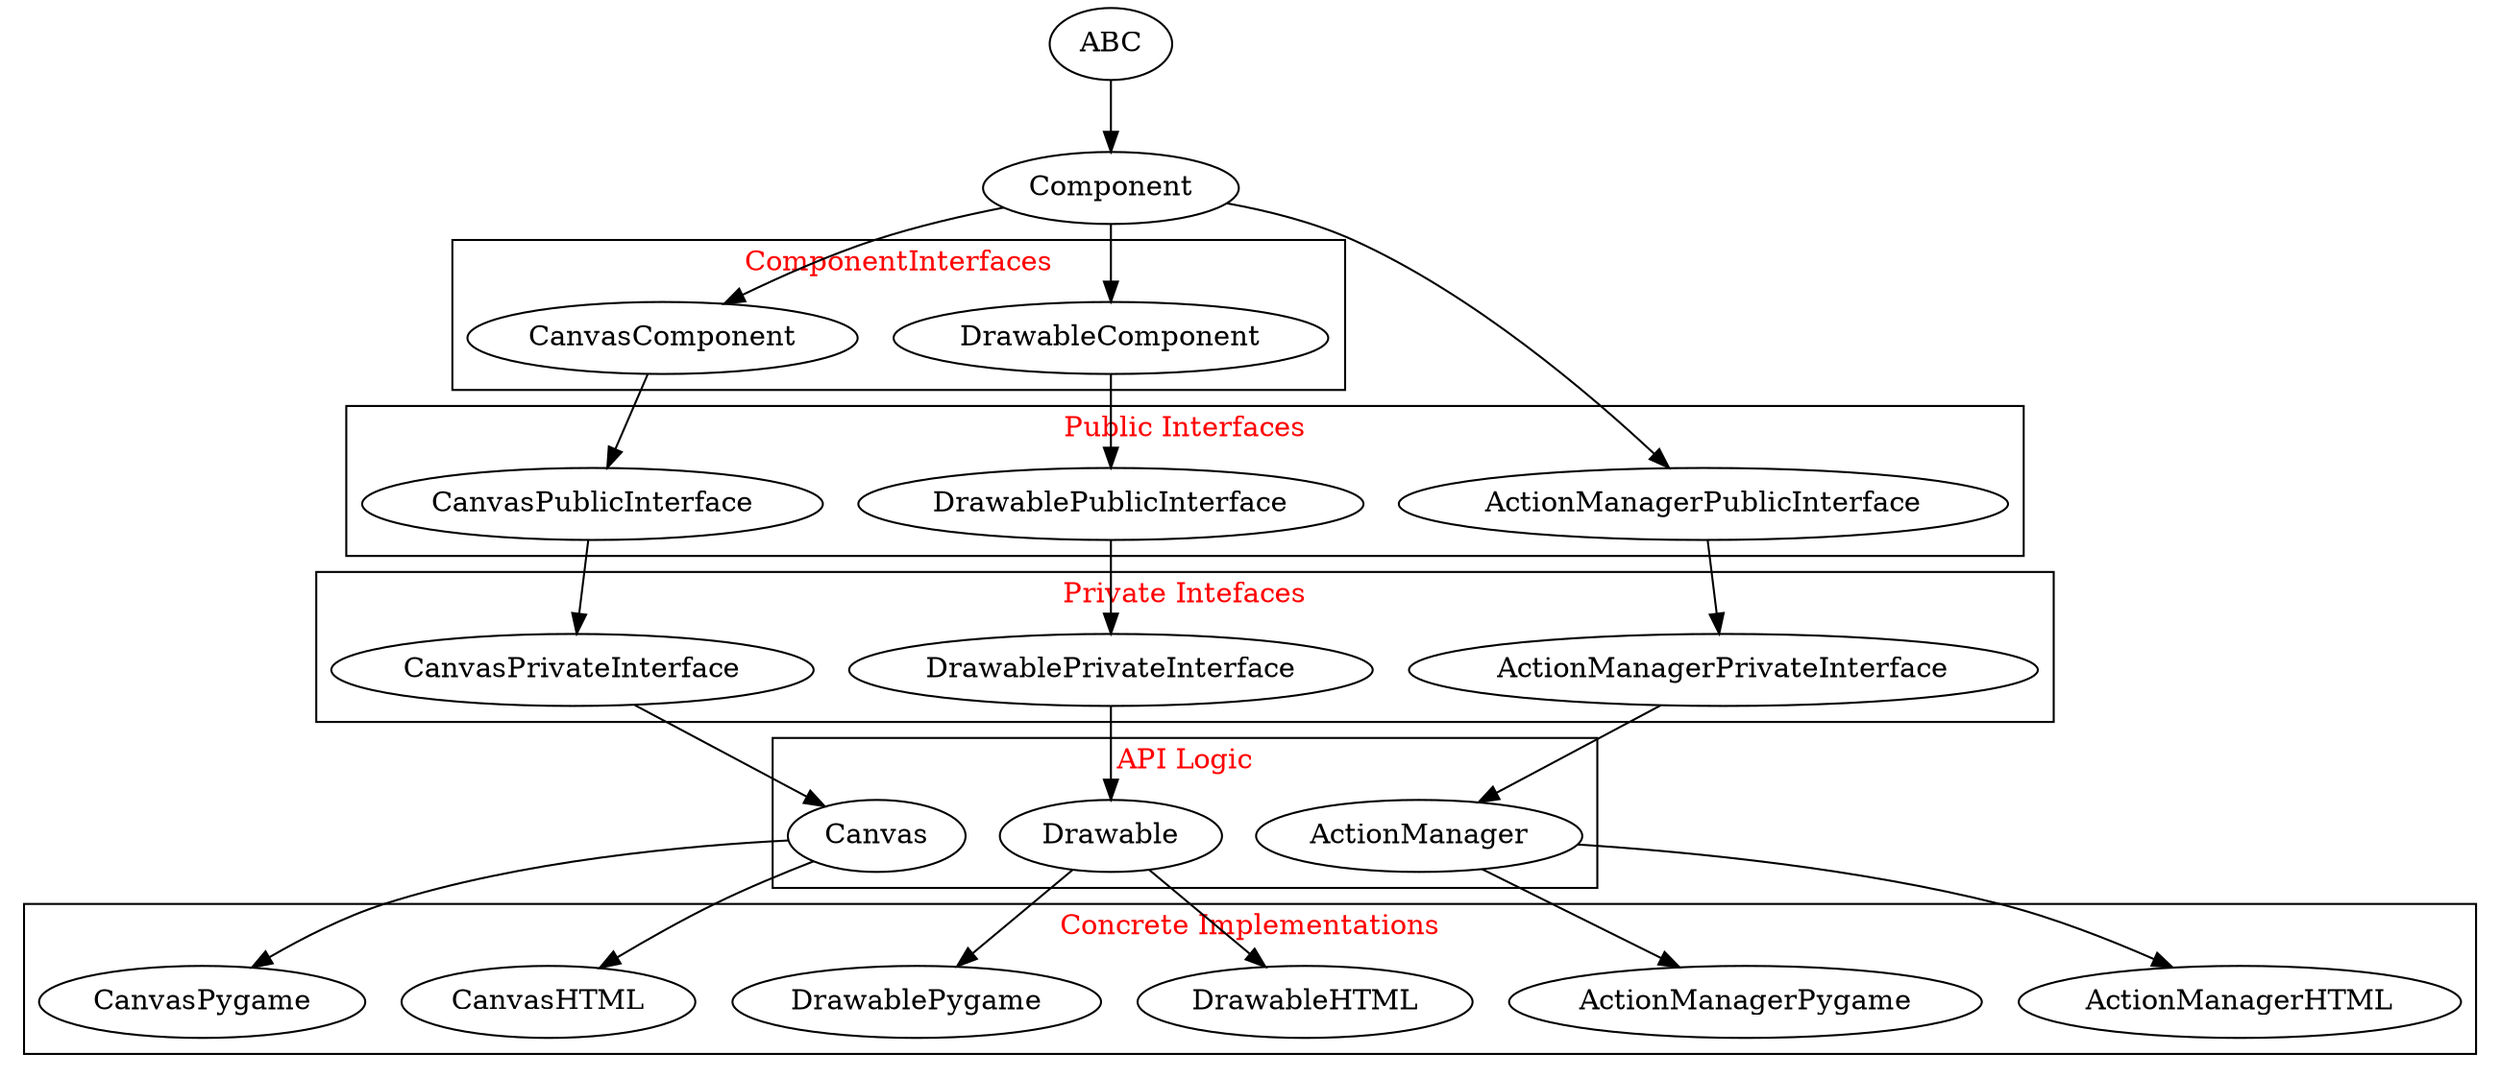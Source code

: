 digraph {
    ABC -> Component


 subgraph cluster_l0 {
        fontcolor=red;
        label = "ComponentInterfaces";
        DrawableComponent
        CanvasComponent

    }

    Component -> DrawableComponent
    Component -> CanvasComponent


    subgraph cluster_l1 {
        fontcolor=red;
        label = "Public Interfaces";
        CanvasPublicInterface
        DrawablePublicInterface
        ActionManagerPublicInterface
    }

    CanvasComponent -> CanvasPublicInterface
    DrawableComponent -> DrawablePublicInterface
    Component -> ActionManagerPublicInterface

    subgraph cluster_l2 {
        fontcolor=red;
        label =  "Private Intefaces";
        CanvasPrivateInterface
        DrawablePrivateInterface
        ActionManagerPrivateInterface
    }
    CanvasPublicInterface -> CanvasPrivateInterface
    DrawablePublicInterface -> DrawablePrivateInterface
    ActionManagerPublicInterface -> ActionManagerPrivateInterface

    subgraph cluster_l3{
        fontcolor=red;
        label="API Logic";
        Canvas
        Drawable
        ActionManager
    }

    CanvasPrivateInterface -> Canvas
    DrawablePrivateInterface -> Drawable
    ActionManagerPrivateInterface -> ActionManager

     subgraph cluster_l4{
        fontcolor=red;
        label = "Concrete Implementations";
        CanvasHTML
        CanvasPygame
        DrawableHTML
        DrawablePygame
        ActionManagerHTML
        ActionManagerPygame
    }
    Canvas -> CanvasHTML
    Canvas -> CanvasPygame
    Drawable -> DrawableHTML
    Drawable -> DrawablePygame
    ActionManager -> ActionManagerHTML
    ActionManager-> ActionManagerPygame

}